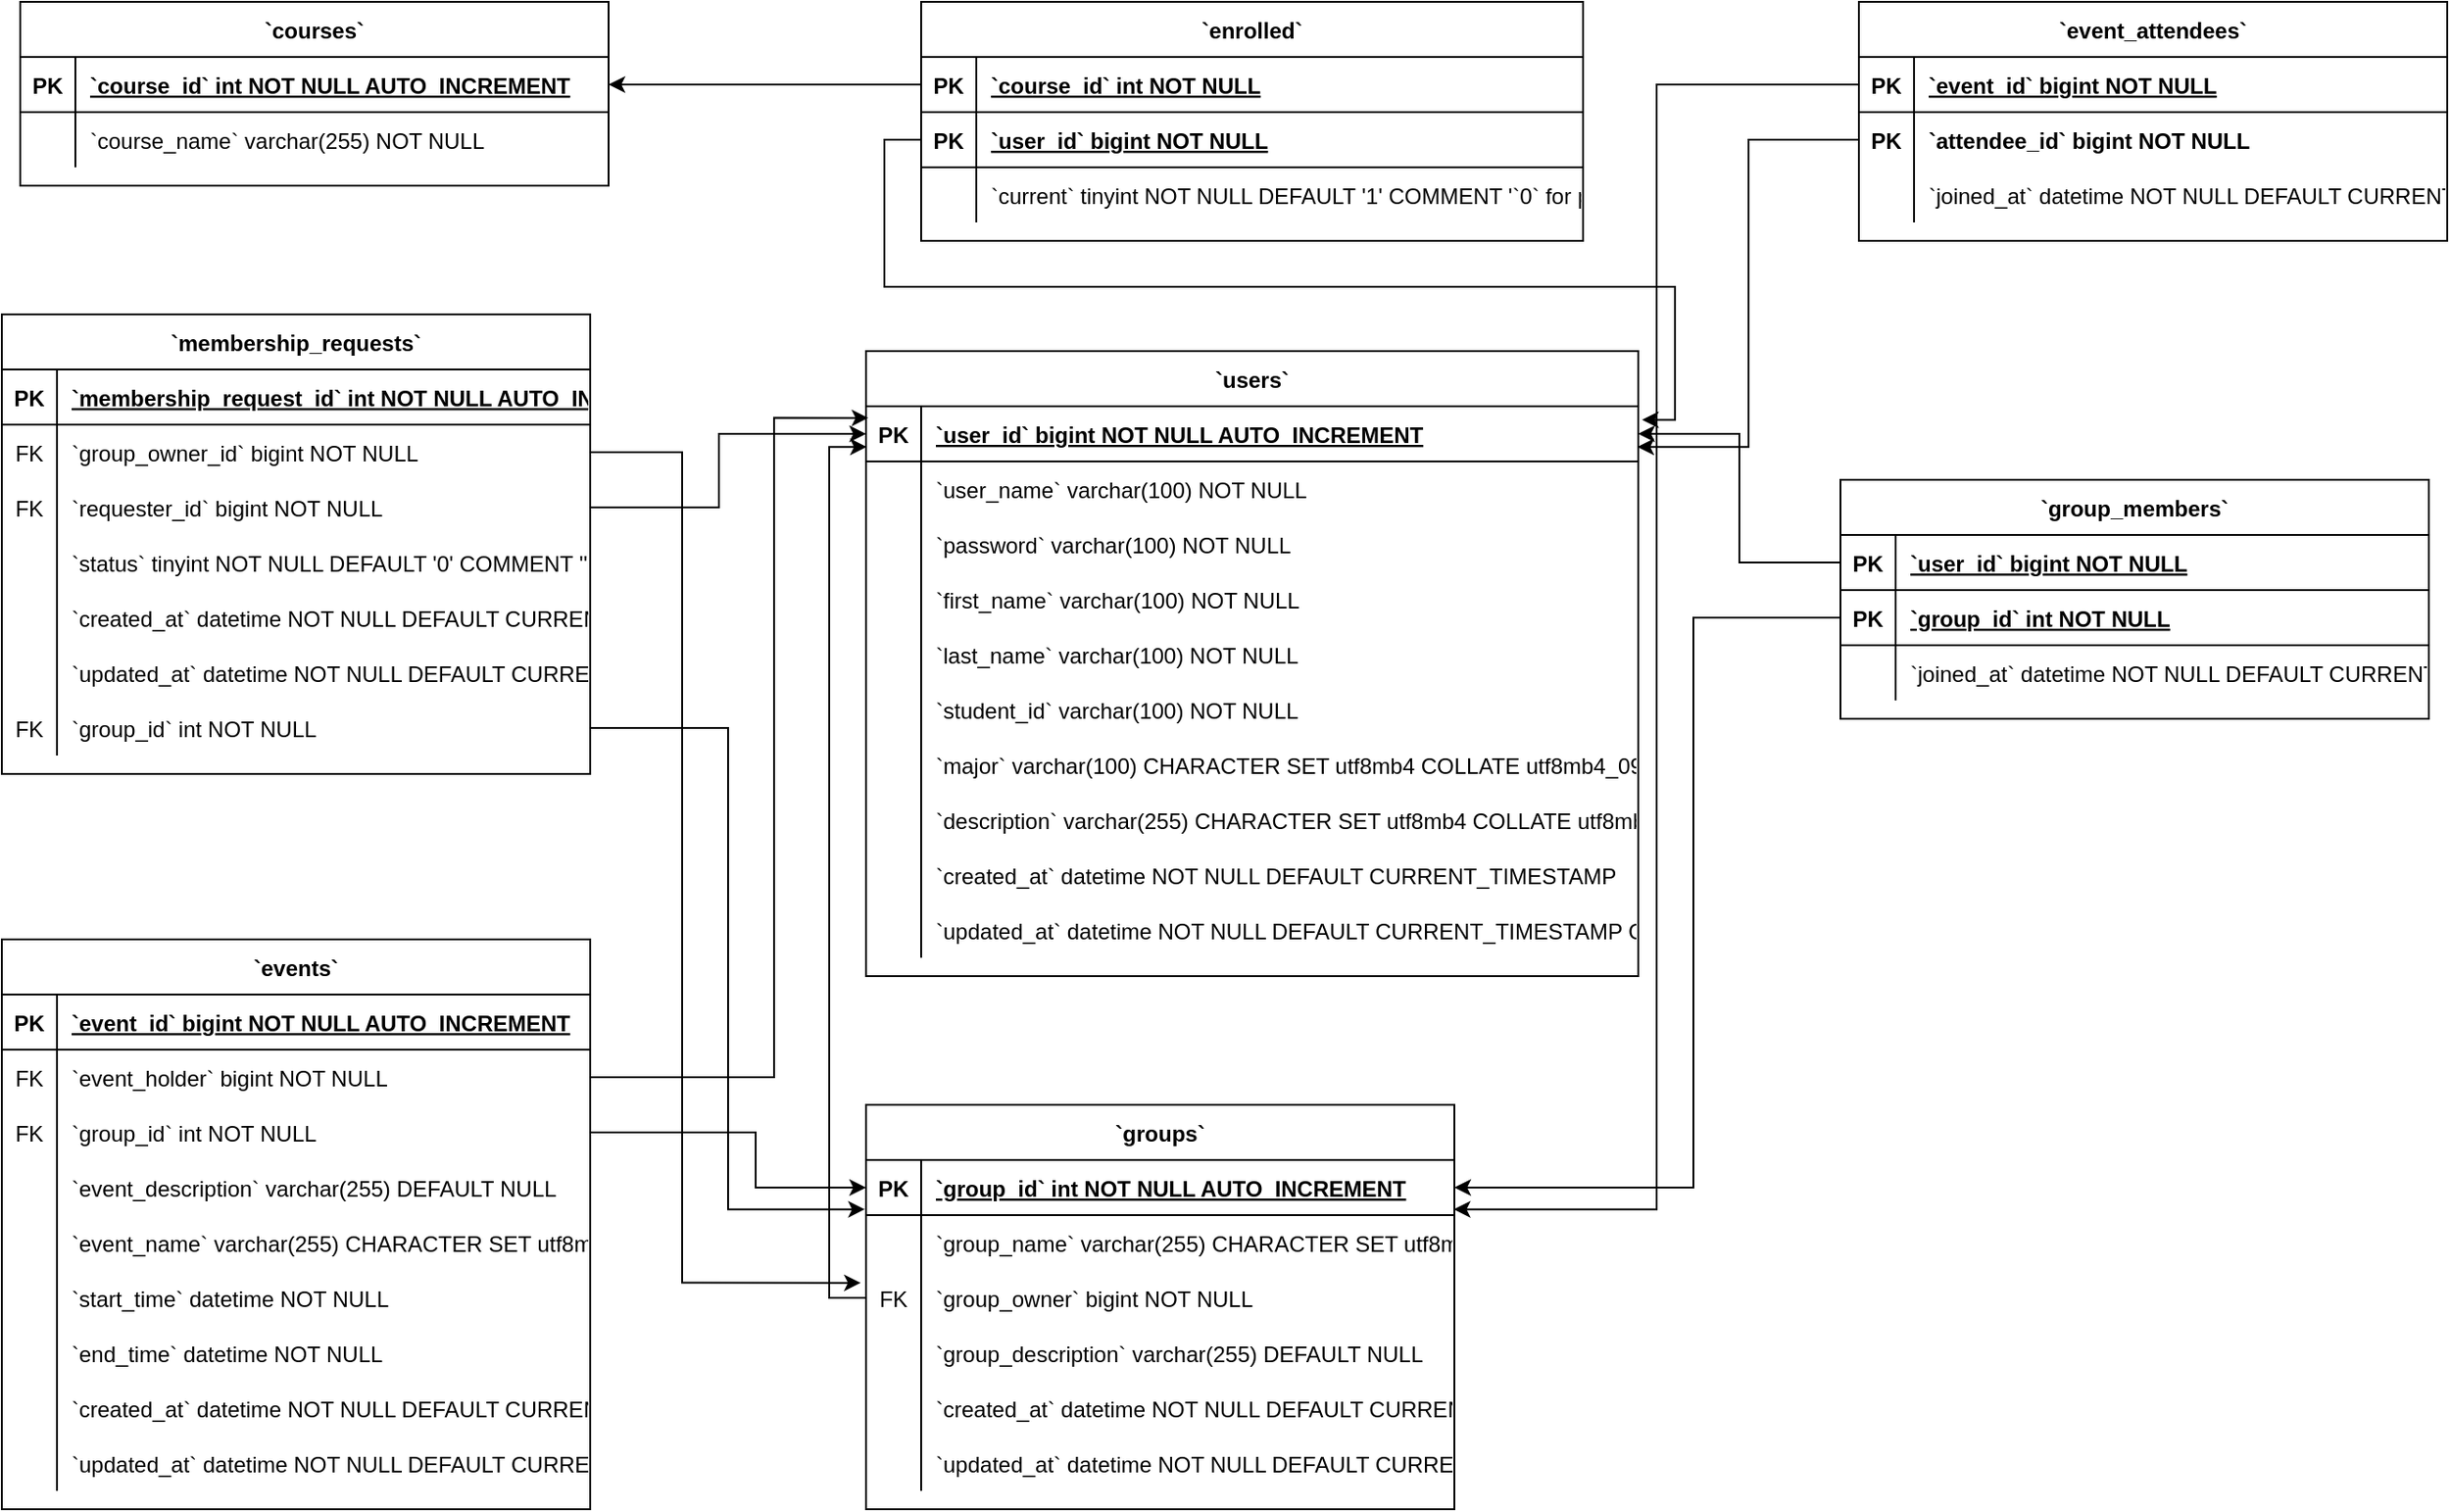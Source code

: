 <mxfile version="20.3.1" type="device"><diagram id="R2lEEEUBdFMjLlhIrx00" name="Page-1"><mxGraphModel dx="4127" dy="1077" grid="1" gridSize="10" guides="1" tooltips="1" connect="1" arrows="1" fold="1" page="1" pageScale="1" pageWidth="850" pageHeight="1100" math="0" shadow="0" extFonts="Permanent Marker^https://fonts.googleapis.com/css?family=Permanent+Marker"><root><mxCell id="0"/><mxCell id="1" parent="0"/><mxCell id="HQc5hD79X0hrAkEItM9I-172" value="`courses`" style="shape=table;startSize=30;container=1;collapsible=1;childLayout=tableLayout;fixedRows=1;rowLines=0;fontStyle=1;align=center;resizeLast=1;" vertex="1" parent="1"><mxGeometry x="-1890" y="20" width="320" height="100" as="geometry"/></mxCell><mxCell id="HQc5hD79X0hrAkEItM9I-173" value="" style="shape=tableRow;horizontal=0;startSize=0;swimlaneHead=0;swimlaneBody=0;fillColor=none;collapsible=0;dropTarget=0;points=[[0,0.5],[1,0.5]];portConstraint=eastwest;top=0;left=0;right=0;bottom=1;" vertex="1" parent="HQc5hD79X0hrAkEItM9I-172"><mxGeometry y="30" width="320" height="30" as="geometry"/></mxCell><mxCell id="HQc5hD79X0hrAkEItM9I-174" value="PK" style="shape=partialRectangle;overflow=hidden;connectable=0;fillColor=none;top=0;left=0;bottom=0;right=0;fontStyle=1;" vertex="1" parent="HQc5hD79X0hrAkEItM9I-173"><mxGeometry width="30" height="30" as="geometry"><mxRectangle width="30" height="30" as="alternateBounds"/></mxGeometry></mxCell><mxCell id="HQc5hD79X0hrAkEItM9I-175" value="`course_id` int NOT NULL AUTO_INCREMENT" style="shape=partialRectangle;overflow=hidden;connectable=0;fillColor=none;align=left;top=0;left=0;bottom=0;right=0;spacingLeft=6;fontStyle=5;" vertex="1" parent="HQc5hD79X0hrAkEItM9I-173"><mxGeometry x="30" width="290" height="30" as="geometry"><mxRectangle width="290" height="30" as="alternateBounds"/></mxGeometry></mxCell><mxCell id="HQc5hD79X0hrAkEItM9I-176" value="" style="shape=tableRow;horizontal=0;startSize=0;swimlaneHead=0;swimlaneBody=0;fillColor=none;collapsible=0;dropTarget=0;points=[[0,0.5],[1,0.5]];portConstraint=eastwest;top=0;left=0;right=0;bottom=0;" vertex="1" parent="HQc5hD79X0hrAkEItM9I-172"><mxGeometry y="60" width="320" height="30" as="geometry"/></mxCell><mxCell id="HQc5hD79X0hrAkEItM9I-177" value="" style="shape=partialRectangle;overflow=hidden;connectable=0;fillColor=none;top=0;left=0;bottom=0;right=0;" vertex="1" parent="HQc5hD79X0hrAkEItM9I-176"><mxGeometry width="30" height="30" as="geometry"><mxRectangle width="30" height="30" as="alternateBounds"/></mxGeometry></mxCell><mxCell id="HQc5hD79X0hrAkEItM9I-178" value="`course_name` varchar(255) NOT NULL" style="shape=partialRectangle;overflow=hidden;connectable=0;fillColor=none;align=left;top=0;left=0;bottom=0;right=0;spacingLeft=6;" vertex="1" parent="HQc5hD79X0hrAkEItM9I-176"><mxGeometry x="30" width="290" height="30" as="geometry"><mxRectangle width="290" height="30" as="alternateBounds"/></mxGeometry></mxCell><mxCell id="HQc5hD79X0hrAkEItM9I-179" value="`enrolled`" style="shape=table;startSize=30;container=1;collapsible=1;childLayout=tableLayout;fixedRows=1;rowLines=0;fontStyle=1;align=center;resizeLast=1;" vertex="1" parent="1"><mxGeometry x="-1400" y="20" width="360.0" height="130" as="geometry"/></mxCell><mxCell id="HQc5hD79X0hrAkEItM9I-180" value="" style="shape=tableRow;horizontal=0;startSize=0;swimlaneHead=0;swimlaneBody=0;fillColor=none;collapsible=0;dropTarget=0;points=[[0,0.5],[1,0.5]];portConstraint=eastwest;top=0;left=0;right=0;bottom=1;" vertex="1" parent="HQc5hD79X0hrAkEItM9I-179"><mxGeometry y="30" width="360.0" height="30" as="geometry"/></mxCell><mxCell id="HQc5hD79X0hrAkEItM9I-181" value="PK" style="shape=partialRectangle;overflow=hidden;connectable=0;fillColor=none;top=0;left=0;bottom=0;right=0;fontStyle=1;" vertex="1" parent="HQc5hD79X0hrAkEItM9I-180"><mxGeometry width="30" height="30" as="geometry"><mxRectangle width="30" height="30" as="alternateBounds"/></mxGeometry></mxCell><mxCell id="HQc5hD79X0hrAkEItM9I-182" value="`course_id` int NOT NULL" style="shape=partialRectangle;overflow=hidden;connectable=0;fillColor=none;align=left;top=0;left=0;bottom=0;right=0;spacingLeft=6;fontStyle=5;" vertex="1" parent="HQc5hD79X0hrAkEItM9I-180"><mxGeometry x="30" width="330.0" height="30" as="geometry"><mxRectangle width="330.0" height="30" as="alternateBounds"/></mxGeometry></mxCell><mxCell id="HQc5hD79X0hrAkEItM9I-183" value="" style="shape=tableRow;horizontal=0;startSize=0;swimlaneHead=0;swimlaneBody=0;fillColor=none;collapsible=0;dropTarget=0;points=[[0,0.5],[1,0.5]];portConstraint=eastwest;top=0;left=0;right=0;bottom=1;" vertex="1" parent="HQc5hD79X0hrAkEItM9I-179"><mxGeometry y="60" width="360.0" height="30" as="geometry"/></mxCell><mxCell id="HQc5hD79X0hrAkEItM9I-184" value="PK" style="shape=partialRectangle;overflow=hidden;connectable=0;fillColor=none;top=0;left=0;bottom=0;right=0;fontStyle=1;" vertex="1" parent="HQc5hD79X0hrAkEItM9I-183"><mxGeometry width="30" height="30" as="geometry"><mxRectangle width="30" height="30" as="alternateBounds"/></mxGeometry></mxCell><mxCell id="HQc5hD79X0hrAkEItM9I-185" value="`user_id` bigint NOT NULL" style="shape=partialRectangle;overflow=hidden;connectable=0;fillColor=none;align=left;top=0;left=0;bottom=0;right=0;spacingLeft=6;fontStyle=5;" vertex="1" parent="HQc5hD79X0hrAkEItM9I-183"><mxGeometry x="30" width="330.0" height="30" as="geometry"><mxRectangle width="330.0" height="30" as="alternateBounds"/></mxGeometry></mxCell><mxCell id="HQc5hD79X0hrAkEItM9I-186" value="" style="shape=tableRow;horizontal=0;startSize=0;swimlaneHead=0;swimlaneBody=0;fillColor=none;collapsible=0;dropTarget=0;points=[[0,0.5],[1,0.5]];portConstraint=eastwest;top=0;left=0;right=0;bottom=0;" vertex="1" parent="HQc5hD79X0hrAkEItM9I-179"><mxGeometry y="90" width="360.0" height="30" as="geometry"/></mxCell><mxCell id="HQc5hD79X0hrAkEItM9I-187" value="" style="shape=partialRectangle;overflow=hidden;connectable=0;fillColor=none;top=0;left=0;bottom=0;right=0;" vertex="1" parent="HQc5hD79X0hrAkEItM9I-186"><mxGeometry width="30" height="30" as="geometry"><mxRectangle width="30" height="30" as="alternateBounds"/></mxGeometry></mxCell><mxCell id="HQc5hD79X0hrAkEItM9I-188" value="`current` tinyint NOT NULL DEFAULT '1' COMMENT '`0` for past. `1` for current.'" style="shape=partialRectangle;overflow=hidden;connectable=0;fillColor=none;align=left;top=0;left=0;bottom=0;right=0;spacingLeft=6;" vertex="1" parent="HQc5hD79X0hrAkEItM9I-186"><mxGeometry x="30" width="330.0" height="30" as="geometry"><mxRectangle width="330.0" height="30" as="alternateBounds"/></mxGeometry></mxCell><mxCell id="HQc5hD79X0hrAkEItM9I-198" value="`event_attendees`" style="shape=table;startSize=30;container=1;collapsible=1;childLayout=tableLayout;fixedRows=1;rowLines=0;fontStyle=1;align=center;resizeLast=1;" vertex="1" parent="1"><mxGeometry x="-890" y="20" width="320" height="130" as="geometry"/></mxCell><mxCell id="HQc5hD79X0hrAkEItM9I-199" value="" style="shape=tableRow;horizontal=0;startSize=0;swimlaneHead=0;swimlaneBody=0;fillColor=none;collapsible=0;dropTarget=0;points=[[0,0.5],[1,0.5]];portConstraint=eastwest;top=0;left=0;right=0;bottom=1;" vertex="1" parent="HQc5hD79X0hrAkEItM9I-198"><mxGeometry y="30" width="320" height="30" as="geometry"/></mxCell><mxCell id="HQc5hD79X0hrAkEItM9I-200" value="PK" style="shape=partialRectangle;overflow=hidden;connectable=0;fillColor=none;top=0;left=0;bottom=0;right=0;fontStyle=1;" vertex="1" parent="HQc5hD79X0hrAkEItM9I-199"><mxGeometry width="30" height="30" as="geometry"><mxRectangle width="30" height="30" as="alternateBounds"/></mxGeometry></mxCell><mxCell id="HQc5hD79X0hrAkEItM9I-201" value="`event_id` bigint NOT NULL" style="shape=partialRectangle;overflow=hidden;connectable=0;fillColor=none;align=left;top=0;left=0;bottom=0;right=0;spacingLeft=6;fontStyle=5;" vertex="1" parent="HQc5hD79X0hrAkEItM9I-199"><mxGeometry x="30" width="290" height="30" as="geometry"><mxRectangle width="290" height="30" as="alternateBounds"/></mxGeometry></mxCell><mxCell id="HQc5hD79X0hrAkEItM9I-202" value="" style="shape=tableRow;horizontal=0;startSize=0;swimlaneHead=0;swimlaneBody=0;fillColor=none;collapsible=0;dropTarget=0;points=[[0,0.5],[1,0.5]];portConstraint=eastwest;top=0;left=0;right=0;bottom=0;" vertex="1" parent="HQc5hD79X0hrAkEItM9I-198"><mxGeometry y="60" width="320" height="30" as="geometry"/></mxCell><mxCell id="HQc5hD79X0hrAkEItM9I-203" value="PK" style="shape=partialRectangle;overflow=hidden;connectable=0;fillColor=none;top=0;left=0;bottom=0;right=0;fontStyle=1" vertex="1" parent="HQc5hD79X0hrAkEItM9I-202"><mxGeometry width="30" height="30" as="geometry"><mxRectangle width="30" height="30" as="alternateBounds"/></mxGeometry></mxCell><mxCell id="HQc5hD79X0hrAkEItM9I-204" value="`attendee_id` bigint NOT NULL" style="shape=partialRectangle;overflow=hidden;connectable=0;fillColor=none;align=left;top=0;left=0;bottom=0;right=0;spacingLeft=6;fontStyle=1" vertex="1" parent="HQc5hD79X0hrAkEItM9I-202"><mxGeometry x="30" width="290" height="30" as="geometry"><mxRectangle width="290" height="30" as="alternateBounds"/></mxGeometry></mxCell><mxCell id="HQc5hD79X0hrAkEItM9I-211" value="" style="shape=tableRow;horizontal=0;startSize=0;swimlaneHead=0;swimlaneBody=0;fillColor=none;collapsible=0;dropTarget=0;points=[[0,0.5],[1,0.5]];portConstraint=eastwest;top=0;left=0;right=0;bottom=0;" vertex="1" parent="HQc5hD79X0hrAkEItM9I-198"><mxGeometry y="90" width="320" height="30" as="geometry"/></mxCell><mxCell id="HQc5hD79X0hrAkEItM9I-212" value="" style="shape=partialRectangle;overflow=hidden;connectable=0;fillColor=none;top=0;left=0;bottom=0;right=0;" vertex="1" parent="HQc5hD79X0hrAkEItM9I-211"><mxGeometry width="30" height="30" as="geometry"><mxRectangle width="30" height="30" as="alternateBounds"/></mxGeometry></mxCell><mxCell id="HQc5hD79X0hrAkEItM9I-213" value="`joined_at` datetime NOT NULL DEFAULT CURRENT_TIMESTAMP" style="shape=partialRectangle;overflow=hidden;connectable=0;fillColor=none;align=left;top=0;left=0;bottom=0;right=0;spacingLeft=6;" vertex="1" parent="HQc5hD79X0hrAkEItM9I-211"><mxGeometry x="30" width="290" height="30" as="geometry"><mxRectangle width="290" height="30" as="alternateBounds"/></mxGeometry></mxCell><mxCell id="HQc5hD79X0hrAkEItM9I-214" value="`events`" style="shape=table;startSize=30;container=1;collapsible=1;childLayout=tableLayout;fixedRows=1;rowLines=0;fontStyle=1;align=center;resizeLast=1;" vertex="1" parent="1"><mxGeometry x="-1900" y="530" width="320" height="310" as="geometry"/></mxCell><mxCell id="HQc5hD79X0hrAkEItM9I-218" value="" style="shape=tableRow;horizontal=0;startSize=0;swimlaneHead=0;swimlaneBody=0;fillColor=none;collapsible=0;dropTarget=0;points=[[0,0.5],[1,0.5]];portConstraint=eastwest;top=0;left=0;right=0;bottom=1;" vertex="1" parent="HQc5hD79X0hrAkEItM9I-214"><mxGeometry y="30" width="320" height="30" as="geometry"/></mxCell><mxCell id="HQc5hD79X0hrAkEItM9I-219" value="PK" style="shape=partialRectangle;overflow=hidden;connectable=0;fillColor=none;top=0;left=0;bottom=0;right=0;fontStyle=1;" vertex="1" parent="HQc5hD79X0hrAkEItM9I-218"><mxGeometry width="30.0" height="30" as="geometry"><mxRectangle width="30.0" height="30" as="alternateBounds"/></mxGeometry></mxCell><mxCell id="HQc5hD79X0hrAkEItM9I-220" value="`event_id` bigint NOT NULL AUTO_INCREMENT" style="shape=partialRectangle;overflow=hidden;connectable=0;fillColor=none;align=left;top=0;left=0;bottom=0;right=0;spacingLeft=6;fontStyle=5;" vertex="1" parent="HQc5hD79X0hrAkEItM9I-218"><mxGeometry x="30.0" width="290.0" height="30" as="geometry"><mxRectangle width="290.0" height="30" as="alternateBounds"/></mxGeometry></mxCell><mxCell id="HQc5hD79X0hrAkEItM9I-221" value="" style="shape=tableRow;horizontal=0;startSize=0;swimlaneHead=0;swimlaneBody=0;fillColor=none;collapsible=0;dropTarget=0;points=[[0,0.5],[1,0.5]];portConstraint=eastwest;top=0;left=0;right=0;bottom=0;" vertex="1" parent="HQc5hD79X0hrAkEItM9I-214"><mxGeometry y="60" width="320" height="30" as="geometry"/></mxCell><mxCell id="HQc5hD79X0hrAkEItM9I-222" value="FK" style="shape=partialRectangle;overflow=hidden;connectable=0;fillColor=none;top=0;left=0;bottom=0;right=0;" vertex="1" parent="HQc5hD79X0hrAkEItM9I-221"><mxGeometry width="30.0" height="30" as="geometry"><mxRectangle width="30.0" height="30" as="alternateBounds"/></mxGeometry></mxCell><mxCell id="HQc5hD79X0hrAkEItM9I-223" value="`event_holder` bigint NOT NULL" style="shape=partialRectangle;overflow=hidden;connectable=0;fillColor=none;align=left;top=0;left=0;bottom=0;right=0;spacingLeft=6;" vertex="1" parent="HQc5hD79X0hrAkEItM9I-221"><mxGeometry x="30.0" width="290.0" height="30" as="geometry"><mxRectangle width="290.0" height="30" as="alternateBounds"/></mxGeometry></mxCell><mxCell id="HQc5hD79X0hrAkEItM9I-224" value="" style="shape=tableRow;horizontal=0;startSize=0;swimlaneHead=0;swimlaneBody=0;fillColor=none;collapsible=0;dropTarget=0;points=[[0,0.5],[1,0.5]];portConstraint=eastwest;top=0;left=0;right=0;bottom=0;" vertex="1" parent="HQc5hD79X0hrAkEItM9I-214"><mxGeometry y="90" width="320" height="30" as="geometry"/></mxCell><mxCell id="HQc5hD79X0hrAkEItM9I-225" value="FK" style="shape=partialRectangle;overflow=hidden;connectable=0;fillColor=none;top=0;left=0;bottom=0;right=0;" vertex="1" parent="HQc5hD79X0hrAkEItM9I-224"><mxGeometry width="30.0" height="30" as="geometry"><mxRectangle width="30.0" height="30" as="alternateBounds"/></mxGeometry></mxCell><mxCell id="HQc5hD79X0hrAkEItM9I-226" value="`group_id` int NOT NULL" style="shape=partialRectangle;overflow=hidden;connectable=0;fillColor=none;align=left;top=0;left=0;bottom=0;right=0;spacingLeft=6;" vertex="1" parent="HQc5hD79X0hrAkEItM9I-224"><mxGeometry x="30.0" width="290.0" height="30" as="geometry"><mxRectangle width="290.0" height="30" as="alternateBounds"/></mxGeometry></mxCell><mxCell id="HQc5hD79X0hrAkEItM9I-227" value="" style="shape=tableRow;horizontal=0;startSize=0;swimlaneHead=0;swimlaneBody=0;fillColor=none;collapsible=0;dropTarget=0;points=[[0,0.5],[1,0.5]];portConstraint=eastwest;top=0;left=0;right=0;bottom=0;" vertex="1" parent="HQc5hD79X0hrAkEItM9I-214"><mxGeometry y="120" width="320" height="30" as="geometry"/></mxCell><mxCell id="HQc5hD79X0hrAkEItM9I-228" value="" style="shape=partialRectangle;overflow=hidden;connectable=0;fillColor=none;top=0;left=0;bottom=0;right=0;" vertex="1" parent="HQc5hD79X0hrAkEItM9I-227"><mxGeometry width="30.0" height="30" as="geometry"><mxRectangle width="30.0" height="30" as="alternateBounds"/></mxGeometry></mxCell><mxCell id="HQc5hD79X0hrAkEItM9I-229" value="`event_description` varchar(255) DEFAULT NULL" style="shape=partialRectangle;overflow=hidden;connectable=0;fillColor=none;align=left;top=0;left=0;bottom=0;right=0;spacingLeft=6;" vertex="1" parent="HQc5hD79X0hrAkEItM9I-227"><mxGeometry x="30.0" width="290.0" height="30" as="geometry"><mxRectangle width="290.0" height="30" as="alternateBounds"/></mxGeometry></mxCell><mxCell id="HQc5hD79X0hrAkEItM9I-230" value="" style="shape=tableRow;horizontal=0;startSize=0;swimlaneHead=0;swimlaneBody=0;fillColor=none;collapsible=0;dropTarget=0;points=[[0,0.5],[1,0.5]];portConstraint=eastwest;top=0;left=0;right=0;bottom=0;" vertex="1" parent="HQc5hD79X0hrAkEItM9I-214"><mxGeometry y="150" width="320" height="30" as="geometry"/></mxCell><mxCell id="HQc5hD79X0hrAkEItM9I-231" value="" style="shape=partialRectangle;overflow=hidden;connectable=0;fillColor=none;top=0;left=0;bottom=0;right=0;" vertex="1" parent="HQc5hD79X0hrAkEItM9I-230"><mxGeometry width="30.0" height="30" as="geometry"><mxRectangle width="30.0" height="30" as="alternateBounds"/></mxGeometry></mxCell><mxCell id="HQc5hD79X0hrAkEItM9I-232" value="`event_name` varchar(255) CHARACTER SET utf8mb4 COLLATE utf8mb4_0900_ai_ci NOT NULL DEFAULT ''" style="shape=partialRectangle;overflow=hidden;connectable=0;fillColor=none;align=left;top=0;left=0;bottom=0;right=0;spacingLeft=6;fontStyle=0" vertex="1" parent="HQc5hD79X0hrAkEItM9I-230"><mxGeometry x="30.0" width="290.0" height="30" as="geometry"><mxRectangle width="290.0" height="30" as="alternateBounds"/></mxGeometry></mxCell><mxCell id="HQc5hD79X0hrAkEItM9I-233" value="" style="shape=tableRow;horizontal=0;startSize=0;swimlaneHead=0;swimlaneBody=0;fillColor=none;collapsible=0;dropTarget=0;points=[[0,0.5],[1,0.5]];portConstraint=eastwest;top=0;left=0;right=0;bottom=0;" vertex="1" parent="HQc5hD79X0hrAkEItM9I-214"><mxGeometry y="180" width="320" height="30" as="geometry"/></mxCell><mxCell id="HQc5hD79X0hrAkEItM9I-234" value="" style="shape=partialRectangle;overflow=hidden;connectable=0;fillColor=none;top=0;left=0;bottom=0;right=0;" vertex="1" parent="HQc5hD79X0hrAkEItM9I-233"><mxGeometry width="30.0" height="30" as="geometry"><mxRectangle width="30.0" height="30" as="alternateBounds"/></mxGeometry></mxCell><mxCell id="HQc5hD79X0hrAkEItM9I-235" value="`start_time` datetime NOT NULL" style="shape=partialRectangle;overflow=hidden;connectable=0;fillColor=none;align=left;top=0;left=0;bottom=0;right=0;spacingLeft=6;" vertex="1" parent="HQc5hD79X0hrAkEItM9I-233"><mxGeometry x="30.0" width="290.0" height="30" as="geometry"><mxRectangle width="290.0" height="30" as="alternateBounds"/></mxGeometry></mxCell><mxCell id="HQc5hD79X0hrAkEItM9I-236" value="" style="shape=tableRow;horizontal=0;startSize=0;swimlaneHead=0;swimlaneBody=0;fillColor=none;collapsible=0;dropTarget=0;points=[[0,0.5],[1,0.5]];portConstraint=eastwest;top=0;left=0;right=0;bottom=0;" vertex="1" parent="HQc5hD79X0hrAkEItM9I-214"><mxGeometry y="210" width="320" height="30" as="geometry"/></mxCell><mxCell id="HQc5hD79X0hrAkEItM9I-237" value="" style="shape=partialRectangle;overflow=hidden;connectable=0;fillColor=none;top=0;left=0;bottom=0;right=0;" vertex="1" parent="HQc5hD79X0hrAkEItM9I-236"><mxGeometry width="30.0" height="30" as="geometry"><mxRectangle width="30.0" height="30" as="alternateBounds"/></mxGeometry></mxCell><mxCell id="HQc5hD79X0hrAkEItM9I-238" value="`end_time` datetime NOT NULL" style="shape=partialRectangle;overflow=hidden;connectable=0;fillColor=none;align=left;top=0;left=0;bottom=0;right=0;spacingLeft=6;" vertex="1" parent="HQc5hD79X0hrAkEItM9I-236"><mxGeometry x="30.0" width="290.0" height="30" as="geometry"><mxRectangle width="290.0" height="30" as="alternateBounds"/></mxGeometry></mxCell><mxCell id="HQc5hD79X0hrAkEItM9I-239" value="" style="shape=tableRow;horizontal=0;startSize=0;swimlaneHead=0;swimlaneBody=0;fillColor=none;collapsible=0;dropTarget=0;points=[[0,0.5],[1,0.5]];portConstraint=eastwest;top=0;left=0;right=0;bottom=0;" vertex="1" parent="HQc5hD79X0hrAkEItM9I-214"><mxGeometry y="240" width="320" height="30" as="geometry"/></mxCell><mxCell id="HQc5hD79X0hrAkEItM9I-240" value="" style="shape=partialRectangle;overflow=hidden;connectable=0;fillColor=none;top=0;left=0;bottom=0;right=0;" vertex="1" parent="HQc5hD79X0hrAkEItM9I-239"><mxGeometry width="30.0" height="30" as="geometry"><mxRectangle width="30.0" height="30" as="alternateBounds"/></mxGeometry></mxCell><mxCell id="HQc5hD79X0hrAkEItM9I-241" value="`created_at` datetime NOT NULL DEFAULT CURRENT_TIMESTAMP" style="shape=partialRectangle;overflow=hidden;connectable=0;fillColor=none;align=left;top=0;left=0;bottom=0;right=0;spacingLeft=6;" vertex="1" parent="HQc5hD79X0hrAkEItM9I-239"><mxGeometry x="30.0" width="290.0" height="30" as="geometry"><mxRectangle width="290.0" height="30" as="alternateBounds"/></mxGeometry></mxCell><mxCell id="HQc5hD79X0hrAkEItM9I-242" value="" style="shape=tableRow;horizontal=0;startSize=0;swimlaneHead=0;swimlaneBody=0;fillColor=none;collapsible=0;dropTarget=0;points=[[0,0.5],[1,0.5]];portConstraint=eastwest;top=0;left=0;right=0;bottom=0;" vertex="1" parent="HQc5hD79X0hrAkEItM9I-214"><mxGeometry y="270" width="320" height="30" as="geometry"/></mxCell><mxCell id="HQc5hD79X0hrAkEItM9I-243" value="" style="shape=partialRectangle;overflow=hidden;connectable=0;fillColor=none;top=0;left=0;bottom=0;right=0;" vertex="1" parent="HQc5hD79X0hrAkEItM9I-242"><mxGeometry width="30.0" height="30" as="geometry"><mxRectangle width="30.0" height="30" as="alternateBounds"/></mxGeometry></mxCell><mxCell id="HQc5hD79X0hrAkEItM9I-244" value="`updated_at` datetime NOT NULL DEFAULT CURRENT_TIMESTAMP ON UPDATE CURRENT_TIMESTAMP" style="shape=partialRectangle;overflow=hidden;connectable=0;fillColor=none;align=left;top=0;left=0;bottom=0;right=0;spacingLeft=6;" vertex="1" parent="HQc5hD79X0hrAkEItM9I-242"><mxGeometry x="30.0" width="290.0" height="30" as="geometry"><mxRectangle width="290.0" height="30" as="alternateBounds"/></mxGeometry></mxCell><mxCell id="HQc5hD79X0hrAkEItM9I-254" value="`group_members`" style="shape=table;startSize=30;container=1;collapsible=1;childLayout=tableLayout;fixedRows=1;rowLines=0;fontStyle=1;align=center;resizeLast=1;" vertex="1" parent="1"><mxGeometry x="-900" y="280" width="320" height="130" as="geometry"/></mxCell><mxCell id="HQc5hD79X0hrAkEItM9I-255" value="" style="shape=tableRow;horizontal=0;startSize=0;swimlaneHead=0;swimlaneBody=0;fillColor=none;collapsible=0;dropTarget=0;points=[[0,0.5],[1,0.5]];portConstraint=eastwest;top=0;left=0;right=0;bottom=1;" vertex="1" parent="HQc5hD79X0hrAkEItM9I-254"><mxGeometry y="30" width="320" height="30" as="geometry"/></mxCell><mxCell id="HQc5hD79X0hrAkEItM9I-256" value="PK" style="shape=partialRectangle;overflow=hidden;connectable=0;fillColor=none;top=0;left=0;bottom=0;right=0;fontStyle=1;" vertex="1" parent="HQc5hD79X0hrAkEItM9I-255"><mxGeometry width="30" height="30" as="geometry"><mxRectangle width="30" height="30" as="alternateBounds"/></mxGeometry></mxCell><mxCell id="HQc5hD79X0hrAkEItM9I-257" value="`user_id` bigint NOT NULL" style="shape=partialRectangle;overflow=hidden;connectable=0;fillColor=none;align=left;top=0;left=0;bottom=0;right=0;spacingLeft=6;fontStyle=5;" vertex="1" parent="HQc5hD79X0hrAkEItM9I-255"><mxGeometry x="30" width="290" height="30" as="geometry"><mxRectangle width="290" height="30" as="alternateBounds"/></mxGeometry></mxCell><mxCell id="HQc5hD79X0hrAkEItM9I-258" value="" style="shape=tableRow;horizontal=0;startSize=0;swimlaneHead=0;swimlaneBody=0;fillColor=none;collapsible=0;dropTarget=0;points=[[0,0.5],[1,0.5]];portConstraint=eastwest;top=0;left=0;right=0;bottom=1;" vertex="1" parent="HQc5hD79X0hrAkEItM9I-254"><mxGeometry y="60" width="320" height="30" as="geometry"/></mxCell><mxCell id="HQc5hD79X0hrAkEItM9I-259" value="PK" style="shape=partialRectangle;overflow=hidden;connectable=0;fillColor=none;top=0;left=0;bottom=0;right=0;fontStyle=1;" vertex="1" parent="HQc5hD79X0hrAkEItM9I-258"><mxGeometry width="30" height="30" as="geometry"><mxRectangle width="30" height="30" as="alternateBounds"/></mxGeometry></mxCell><mxCell id="HQc5hD79X0hrAkEItM9I-260" value="`group_id` int NOT NULL" style="shape=partialRectangle;overflow=hidden;connectable=0;fillColor=none;align=left;top=0;left=0;bottom=0;right=0;spacingLeft=6;fontStyle=5;" vertex="1" parent="HQc5hD79X0hrAkEItM9I-258"><mxGeometry x="30" width="290" height="30" as="geometry"><mxRectangle width="290" height="30" as="alternateBounds"/></mxGeometry></mxCell><mxCell id="HQc5hD79X0hrAkEItM9I-261" value="" style="shape=tableRow;horizontal=0;startSize=0;swimlaneHead=0;swimlaneBody=0;fillColor=none;collapsible=0;dropTarget=0;points=[[0,0.5],[1,0.5]];portConstraint=eastwest;top=0;left=0;right=0;bottom=0;" vertex="1" parent="HQc5hD79X0hrAkEItM9I-254"><mxGeometry y="90" width="320" height="30" as="geometry"/></mxCell><mxCell id="HQc5hD79X0hrAkEItM9I-262" value="" style="shape=partialRectangle;overflow=hidden;connectable=0;fillColor=none;top=0;left=0;bottom=0;right=0;" vertex="1" parent="HQc5hD79X0hrAkEItM9I-261"><mxGeometry width="30" height="30" as="geometry"><mxRectangle width="30" height="30" as="alternateBounds"/></mxGeometry></mxCell><mxCell id="HQc5hD79X0hrAkEItM9I-263" value="`joined_at` datetime NOT NULL DEFAULT CURRENT_TIMESTAMP" style="shape=partialRectangle;overflow=hidden;connectable=0;fillColor=none;align=left;top=0;left=0;bottom=0;right=0;spacingLeft=6;" vertex="1" parent="HQc5hD79X0hrAkEItM9I-261"><mxGeometry x="30" width="290" height="30" as="geometry"><mxRectangle width="290" height="30" as="alternateBounds"/></mxGeometry></mxCell><mxCell id="HQc5hD79X0hrAkEItM9I-276" value="`groups`" style="shape=table;startSize=30;container=1;collapsible=1;childLayout=tableLayout;fixedRows=1;rowLines=0;fontStyle=1;align=center;resizeLast=1;" vertex="1" parent="1"><mxGeometry x="-1430" y="620" width="320" height="220" as="geometry"/></mxCell><mxCell id="HQc5hD79X0hrAkEItM9I-277" value="" style="shape=tableRow;horizontal=0;startSize=0;swimlaneHead=0;swimlaneBody=0;fillColor=none;collapsible=0;dropTarget=0;points=[[0,0.5],[1,0.5]];portConstraint=eastwest;top=0;left=0;right=0;bottom=1;" vertex="1" parent="HQc5hD79X0hrAkEItM9I-276"><mxGeometry y="30" width="320" height="30" as="geometry"/></mxCell><mxCell id="HQc5hD79X0hrAkEItM9I-278" value="PK" style="shape=partialRectangle;overflow=hidden;connectable=0;fillColor=none;top=0;left=0;bottom=0;right=0;fontStyle=1;" vertex="1" parent="HQc5hD79X0hrAkEItM9I-277"><mxGeometry width="30" height="30" as="geometry"><mxRectangle width="30" height="30" as="alternateBounds"/></mxGeometry></mxCell><mxCell id="HQc5hD79X0hrAkEItM9I-279" value="`group_id` int NOT NULL AUTO_INCREMENT" style="shape=partialRectangle;overflow=hidden;connectable=0;fillColor=none;align=left;top=0;left=0;bottom=0;right=0;spacingLeft=6;fontStyle=5;" vertex="1" parent="HQc5hD79X0hrAkEItM9I-277"><mxGeometry x="30" width="290" height="30" as="geometry"><mxRectangle width="290" height="30" as="alternateBounds"/></mxGeometry></mxCell><mxCell id="HQc5hD79X0hrAkEItM9I-280" value="" style="shape=tableRow;horizontal=0;startSize=0;swimlaneHead=0;swimlaneBody=0;fillColor=none;collapsible=0;dropTarget=0;points=[[0,0.5],[1,0.5]];portConstraint=eastwest;top=0;left=0;right=0;bottom=0;" vertex="1" parent="HQc5hD79X0hrAkEItM9I-276"><mxGeometry y="60" width="320" height="30" as="geometry"/></mxCell><mxCell id="HQc5hD79X0hrAkEItM9I-281" value="" style="shape=partialRectangle;overflow=hidden;connectable=0;fillColor=none;top=0;left=0;bottom=0;right=0;" vertex="1" parent="HQc5hD79X0hrAkEItM9I-280"><mxGeometry width="30" height="30" as="geometry"><mxRectangle width="30" height="30" as="alternateBounds"/></mxGeometry></mxCell><mxCell id="HQc5hD79X0hrAkEItM9I-282" value="`group_name` varchar(255) CHARACTER SET utf8mb4 COLLATE utf8mb4_0900_ai_ci NOT NULL" style="shape=partialRectangle;overflow=hidden;connectable=0;fillColor=none;align=left;top=0;left=0;bottom=0;right=0;spacingLeft=6;" vertex="1" parent="HQc5hD79X0hrAkEItM9I-280"><mxGeometry x="30" width="290" height="30" as="geometry"><mxRectangle width="290" height="30" as="alternateBounds"/></mxGeometry></mxCell><mxCell id="HQc5hD79X0hrAkEItM9I-283" value="" style="shape=tableRow;horizontal=0;startSize=0;swimlaneHead=0;swimlaneBody=0;fillColor=none;collapsible=0;dropTarget=0;points=[[0,0.5],[1,0.5]];portConstraint=eastwest;top=0;left=0;right=0;bottom=0;" vertex="1" parent="HQc5hD79X0hrAkEItM9I-276"><mxGeometry y="90" width="320" height="30" as="geometry"/></mxCell><mxCell id="HQc5hD79X0hrAkEItM9I-284" value="FK" style="shape=partialRectangle;overflow=hidden;connectable=0;fillColor=none;top=0;left=0;bottom=0;right=0;" vertex="1" parent="HQc5hD79X0hrAkEItM9I-283"><mxGeometry width="30" height="30" as="geometry"><mxRectangle width="30" height="30" as="alternateBounds"/></mxGeometry></mxCell><mxCell id="HQc5hD79X0hrAkEItM9I-285" value="`group_owner` bigint NOT NULL" style="shape=partialRectangle;overflow=hidden;connectable=0;fillColor=none;align=left;top=0;left=0;bottom=0;right=0;spacingLeft=6;" vertex="1" parent="HQc5hD79X0hrAkEItM9I-283"><mxGeometry x="30" width="290" height="30" as="geometry"><mxRectangle width="290" height="30" as="alternateBounds"/></mxGeometry></mxCell><mxCell id="HQc5hD79X0hrAkEItM9I-286" value="" style="shape=tableRow;horizontal=0;startSize=0;swimlaneHead=0;swimlaneBody=0;fillColor=none;collapsible=0;dropTarget=0;points=[[0,0.5],[1,0.5]];portConstraint=eastwest;top=0;left=0;right=0;bottom=0;" vertex="1" parent="HQc5hD79X0hrAkEItM9I-276"><mxGeometry y="120" width="320" height="30" as="geometry"/></mxCell><mxCell id="HQc5hD79X0hrAkEItM9I-287" value="" style="shape=partialRectangle;overflow=hidden;connectable=0;fillColor=none;top=0;left=0;bottom=0;right=0;" vertex="1" parent="HQc5hD79X0hrAkEItM9I-286"><mxGeometry width="30" height="30" as="geometry"><mxRectangle width="30" height="30" as="alternateBounds"/></mxGeometry></mxCell><mxCell id="HQc5hD79X0hrAkEItM9I-288" value="`group_description` varchar(255) DEFAULT NULL" style="shape=partialRectangle;overflow=hidden;connectable=0;fillColor=none;align=left;top=0;left=0;bottom=0;right=0;spacingLeft=6;" vertex="1" parent="HQc5hD79X0hrAkEItM9I-286"><mxGeometry x="30" width="290" height="30" as="geometry"><mxRectangle width="290" height="30" as="alternateBounds"/></mxGeometry></mxCell><mxCell id="HQc5hD79X0hrAkEItM9I-289" value="" style="shape=tableRow;horizontal=0;startSize=0;swimlaneHead=0;swimlaneBody=0;fillColor=none;collapsible=0;dropTarget=0;points=[[0,0.5],[1,0.5]];portConstraint=eastwest;top=0;left=0;right=0;bottom=0;" vertex="1" parent="HQc5hD79X0hrAkEItM9I-276"><mxGeometry y="150" width="320" height="30" as="geometry"/></mxCell><mxCell id="HQc5hD79X0hrAkEItM9I-290" value="" style="shape=partialRectangle;overflow=hidden;connectable=0;fillColor=none;top=0;left=0;bottom=0;right=0;" vertex="1" parent="HQc5hD79X0hrAkEItM9I-289"><mxGeometry width="30" height="30" as="geometry"><mxRectangle width="30" height="30" as="alternateBounds"/></mxGeometry></mxCell><mxCell id="HQc5hD79X0hrAkEItM9I-291" value="`created_at` datetime NOT NULL DEFAULT CURRENT_TIMESTAMP" style="shape=partialRectangle;overflow=hidden;connectable=0;fillColor=none;align=left;top=0;left=0;bottom=0;right=0;spacingLeft=6;" vertex="1" parent="HQc5hD79X0hrAkEItM9I-289"><mxGeometry x="30" width="290" height="30" as="geometry"><mxRectangle width="290" height="30" as="alternateBounds"/></mxGeometry></mxCell><mxCell id="HQc5hD79X0hrAkEItM9I-292" value="" style="shape=tableRow;horizontal=0;startSize=0;swimlaneHead=0;swimlaneBody=0;fillColor=none;collapsible=0;dropTarget=0;points=[[0,0.5],[1,0.5]];portConstraint=eastwest;top=0;left=0;right=0;bottom=0;" vertex="1" parent="HQc5hD79X0hrAkEItM9I-276"><mxGeometry y="180" width="320" height="30" as="geometry"/></mxCell><mxCell id="HQc5hD79X0hrAkEItM9I-293" value="" style="shape=partialRectangle;overflow=hidden;connectable=0;fillColor=none;top=0;left=0;bottom=0;right=0;" vertex="1" parent="HQc5hD79X0hrAkEItM9I-292"><mxGeometry width="30" height="30" as="geometry"><mxRectangle width="30" height="30" as="alternateBounds"/></mxGeometry></mxCell><mxCell id="HQc5hD79X0hrAkEItM9I-294" value="`updated_at` datetime NOT NULL DEFAULT CURRENT_TIMESTAMP ON UPDATE CURRENT_TIMESTAMP" style="shape=partialRectangle;overflow=hidden;connectable=0;fillColor=none;align=left;top=0;left=0;bottom=0;right=0;spacingLeft=6;" vertex="1" parent="HQc5hD79X0hrAkEItM9I-292"><mxGeometry x="30" width="290" height="30" as="geometry"><mxRectangle width="290" height="30" as="alternateBounds"/></mxGeometry></mxCell><mxCell id="HQc5hD79X0hrAkEItM9I-307" value="`membership_requests`" style="shape=table;startSize=30;container=1;collapsible=1;childLayout=tableLayout;fixedRows=1;rowLines=0;fontStyle=1;align=center;resizeLast=1;" vertex="1" parent="1"><mxGeometry x="-1900" y="190" width="320" height="250" as="geometry"/></mxCell><mxCell id="HQc5hD79X0hrAkEItM9I-311" value="" style="shape=tableRow;horizontal=0;startSize=0;swimlaneHead=0;swimlaneBody=0;fillColor=none;collapsible=0;dropTarget=0;points=[[0,0.5],[1,0.5]];portConstraint=eastwest;top=0;left=0;right=0;bottom=1;" vertex="1" parent="HQc5hD79X0hrAkEItM9I-307"><mxGeometry y="30" width="320" height="30" as="geometry"/></mxCell><mxCell id="HQc5hD79X0hrAkEItM9I-312" value="PK" style="shape=partialRectangle;overflow=hidden;connectable=0;fillColor=none;top=0;left=0;bottom=0;right=0;fontStyle=1;" vertex="1" parent="HQc5hD79X0hrAkEItM9I-311"><mxGeometry width="30.0" height="30" as="geometry"><mxRectangle width="30.0" height="30" as="alternateBounds"/></mxGeometry></mxCell><mxCell id="HQc5hD79X0hrAkEItM9I-313" value="`membership_request_id` int NOT NULL AUTO_INCREMENT" style="shape=partialRectangle;overflow=hidden;connectable=0;fillColor=none;align=left;top=0;left=0;bottom=0;right=0;spacingLeft=6;fontStyle=5;" vertex="1" parent="HQc5hD79X0hrAkEItM9I-311"><mxGeometry x="30.0" width="290.0" height="30" as="geometry"><mxRectangle width="290.0" height="30" as="alternateBounds"/></mxGeometry></mxCell><mxCell id="HQc5hD79X0hrAkEItM9I-314" value="" style="shape=tableRow;horizontal=0;startSize=0;swimlaneHead=0;swimlaneBody=0;fillColor=none;collapsible=0;dropTarget=0;points=[[0,0.5],[1,0.5]];portConstraint=eastwest;top=0;left=0;right=0;bottom=0;" vertex="1" parent="HQc5hD79X0hrAkEItM9I-307"><mxGeometry y="60" width="320" height="30" as="geometry"/></mxCell><mxCell id="HQc5hD79X0hrAkEItM9I-315" value="FK" style="shape=partialRectangle;overflow=hidden;connectable=0;fillColor=none;top=0;left=0;bottom=0;right=0;" vertex="1" parent="HQc5hD79X0hrAkEItM9I-314"><mxGeometry width="30.0" height="30" as="geometry"><mxRectangle width="30.0" height="30" as="alternateBounds"/></mxGeometry></mxCell><mxCell id="HQc5hD79X0hrAkEItM9I-316" value="`group_owner_id` bigint NOT NULL" style="shape=partialRectangle;overflow=hidden;connectable=0;fillColor=none;align=left;top=0;left=0;bottom=0;right=0;spacingLeft=6;" vertex="1" parent="HQc5hD79X0hrAkEItM9I-314"><mxGeometry x="30.0" width="290.0" height="30" as="geometry"><mxRectangle width="290.0" height="30" as="alternateBounds"/></mxGeometry></mxCell><mxCell id="HQc5hD79X0hrAkEItM9I-317" value="" style="shape=tableRow;horizontal=0;startSize=0;swimlaneHead=0;swimlaneBody=0;fillColor=none;collapsible=0;dropTarget=0;points=[[0,0.5],[1,0.5]];portConstraint=eastwest;top=0;left=0;right=0;bottom=0;" vertex="1" parent="HQc5hD79X0hrAkEItM9I-307"><mxGeometry y="90" width="320" height="30" as="geometry"/></mxCell><mxCell id="HQc5hD79X0hrAkEItM9I-318" value="FK" style="shape=partialRectangle;overflow=hidden;connectable=0;fillColor=none;top=0;left=0;bottom=0;right=0;" vertex="1" parent="HQc5hD79X0hrAkEItM9I-317"><mxGeometry width="30.0" height="30" as="geometry"><mxRectangle width="30.0" height="30" as="alternateBounds"/></mxGeometry></mxCell><mxCell id="HQc5hD79X0hrAkEItM9I-319" value="`requester_id` bigint NOT NULL" style="shape=partialRectangle;overflow=hidden;connectable=0;fillColor=none;align=left;top=0;left=0;bottom=0;right=0;spacingLeft=6;" vertex="1" parent="HQc5hD79X0hrAkEItM9I-317"><mxGeometry x="30.0" width="290.0" height="30" as="geometry"><mxRectangle width="290.0" height="30" as="alternateBounds"/></mxGeometry></mxCell><mxCell id="HQc5hD79X0hrAkEItM9I-320" value="" style="shape=tableRow;horizontal=0;startSize=0;swimlaneHead=0;swimlaneBody=0;fillColor=none;collapsible=0;dropTarget=0;points=[[0,0.5],[1,0.5]];portConstraint=eastwest;top=0;left=0;right=0;bottom=0;" vertex="1" parent="HQc5hD79X0hrAkEItM9I-307"><mxGeometry y="120" width="320" height="30" as="geometry"/></mxCell><mxCell id="HQc5hD79X0hrAkEItM9I-321" value="" style="shape=partialRectangle;overflow=hidden;connectable=0;fillColor=none;top=0;left=0;bottom=0;right=0;" vertex="1" parent="HQc5hD79X0hrAkEItM9I-320"><mxGeometry width="30.0" height="30" as="geometry"><mxRectangle width="30.0" height="30" as="alternateBounds"/></mxGeometry></mxCell><mxCell id="HQc5hD79X0hrAkEItM9I-322" value="`status` tinyint NOT NULL DEFAULT '0' COMMENT '''-1'' for declined. `0` for pending. `1` for accepted.'" style="shape=partialRectangle;overflow=hidden;connectable=0;fillColor=none;align=left;top=0;left=0;bottom=0;right=0;spacingLeft=6;" vertex="1" parent="HQc5hD79X0hrAkEItM9I-320"><mxGeometry x="30.0" width="290.0" height="30" as="geometry"><mxRectangle width="290.0" height="30" as="alternateBounds"/></mxGeometry></mxCell><mxCell id="HQc5hD79X0hrAkEItM9I-323" value="" style="shape=tableRow;horizontal=0;startSize=0;swimlaneHead=0;swimlaneBody=0;fillColor=none;collapsible=0;dropTarget=0;points=[[0,0.5],[1,0.5]];portConstraint=eastwest;top=0;left=0;right=0;bottom=0;" vertex="1" parent="HQc5hD79X0hrAkEItM9I-307"><mxGeometry y="150" width="320" height="30" as="geometry"/></mxCell><mxCell id="HQc5hD79X0hrAkEItM9I-324" value="" style="shape=partialRectangle;overflow=hidden;connectable=0;fillColor=none;top=0;left=0;bottom=0;right=0;" vertex="1" parent="HQc5hD79X0hrAkEItM9I-323"><mxGeometry width="30.0" height="30" as="geometry"><mxRectangle width="30.0" height="30" as="alternateBounds"/></mxGeometry></mxCell><mxCell id="HQc5hD79X0hrAkEItM9I-325" value="`created_at` datetime NOT NULL DEFAULT CURRENT_TIMESTAMP" style="shape=partialRectangle;overflow=hidden;connectable=0;fillColor=none;align=left;top=0;left=0;bottom=0;right=0;spacingLeft=6;" vertex="1" parent="HQc5hD79X0hrAkEItM9I-323"><mxGeometry x="30.0" width="290.0" height="30" as="geometry"><mxRectangle width="290.0" height="30" as="alternateBounds"/></mxGeometry></mxCell><mxCell id="HQc5hD79X0hrAkEItM9I-326" value="" style="shape=tableRow;horizontal=0;startSize=0;swimlaneHead=0;swimlaneBody=0;fillColor=none;collapsible=0;dropTarget=0;points=[[0,0.5],[1,0.5]];portConstraint=eastwest;top=0;left=0;right=0;bottom=0;" vertex="1" parent="HQc5hD79X0hrAkEItM9I-307"><mxGeometry y="180" width="320" height="30" as="geometry"/></mxCell><mxCell id="HQc5hD79X0hrAkEItM9I-327" value="" style="shape=partialRectangle;overflow=hidden;connectable=0;fillColor=none;top=0;left=0;bottom=0;right=0;" vertex="1" parent="HQc5hD79X0hrAkEItM9I-326"><mxGeometry width="30.0" height="30" as="geometry"><mxRectangle width="30.0" height="30" as="alternateBounds"/></mxGeometry></mxCell><mxCell id="HQc5hD79X0hrAkEItM9I-328" value="`updated_at` datetime NOT NULL DEFAULT CURRENT_TIMESTAMP ON UPDATE CURRENT_TIMESTAMP" style="shape=partialRectangle;overflow=hidden;connectable=0;fillColor=none;align=left;top=0;left=0;bottom=0;right=0;spacingLeft=6;" vertex="1" parent="HQc5hD79X0hrAkEItM9I-326"><mxGeometry x="30.0" width="290.0" height="30" as="geometry"><mxRectangle width="290.0" height="30" as="alternateBounds"/></mxGeometry></mxCell><mxCell id="HQc5hD79X0hrAkEItM9I-347" value="" style="shape=tableRow;horizontal=0;startSize=0;swimlaneHead=0;swimlaneBody=0;fillColor=none;collapsible=0;dropTarget=0;points=[[0,0.5],[1,0.5]];portConstraint=eastwest;top=0;left=0;right=0;bottom=0;" vertex="1" parent="HQc5hD79X0hrAkEItM9I-307"><mxGeometry y="210" width="320" height="30" as="geometry"/></mxCell><mxCell id="HQc5hD79X0hrAkEItM9I-348" value="FK" style="shape=partialRectangle;overflow=hidden;connectable=0;fillColor=none;top=0;left=0;bottom=0;right=0;" vertex="1" parent="HQc5hD79X0hrAkEItM9I-347"><mxGeometry width="30.0" height="30" as="geometry"><mxRectangle width="30.0" height="30" as="alternateBounds"/></mxGeometry></mxCell><mxCell id="HQc5hD79X0hrAkEItM9I-349" value="`group_id` int NOT NULL" style="shape=partialRectangle;overflow=hidden;connectable=0;fillColor=none;align=left;top=0;left=0;bottom=0;right=0;spacingLeft=6;fontStyle=0" vertex="1" parent="HQc5hD79X0hrAkEItM9I-347"><mxGeometry x="30.0" width="290.0" height="30" as="geometry"><mxRectangle width="290.0" height="30" as="alternateBounds"/></mxGeometry></mxCell><mxCell id="HQc5hD79X0hrAkEItM9I-350" value="`users`" style="shape=table;startSize=30;container=1;collapsible=1;childLayout=tableLayout;fixedRows=1;rowLines=0;fontStyle=1;align=center;resizeLast=1;" vertex="1" parent="1"><mxGeometry x="-1430" y="210" width="420" height="340" as="geometry"/></mxCell><mxCell id="HQc5hD79X0hrAkEItM9I-351" value="" style="shape=tableRow;horizontal=0;startSize=0;swimlaneHead=0;swimlaneBody=0;fillColor=none;collapsible=0;dropTarget=0;points=[[0,0.5],[1,0.5]];portConstraint=eastwest;top=0;left=0;right=0;bottom=1;" vertex="1" parent="HQc5hD79X0hrAkEItM9I-350"><mxGeometry y="30" width="420" height="30" as="geometry"/></mxCell><mxCell id="HQc5hD79X0hrAkEItM9I-352" value="PK" style="shape=partialRectangle;overflow=hidden;connectable=0;fillColor=none;top=0;left=0;bottom=0;right=0;fontStyle=1;" vertex="1" parent="HQc5hD79X0hrAkEItM9I-351"><mxGeometry width="30" height="30" as="geometry"><mxRectangle width="30" height="30" as="alternateBounds"/></mxGeometry></mxCell><mxCell id="HQc5hD79X0hrAkEItM9I-353" value="`user_id` bigint NOT NULL AUTO_INCREMENT" style="shape=partialRectangle;overflow=hidden;connectable=0;fillColor=none;align=left;top=0;left=0;bottom=0;right=0;spacingLeft=6;fontStyle=5;" vertex="1" parent="HQc5hD79X0hrAkEItM9I-351"><mxGeometry x="30" width="390" height="30" as="geometry"><mxRectangle width="390" height="30" as="alternateBounds"/></mxGeometry></mxCell><mxCell id="HQc5hD79X0hrAkEItM9I-354" value="" style="shape=tableRow;horizontal=0;startSize=0;swimlaneHead=0;swimlaneBody=0;fillColor=none;collapsible=0;dropTarget=0;points=[[0,0.5],[1,0.5]];portConstraint=eastwest;top=0;left=0;right=0;bottom=0;" vertex="1" parent="HQc5hD79X0hrAkEItM9I-350"><mxGeometry y="60" width="420" height="30" as="geometry"/></mxCell><mxCell id="HQc5hD79X0hrAkEItM9I-355" value="" style="shape=partialRectangle;overflow=hidden;connectable=0;fillColor=none;top=0;left=0;bottom=0;right=0;" vertex="1" parent="HQc5hD79X0hrAkEItM9I-354"><mxGeometry width="30" height="30" as="geometry"><mxRectangle width="30" height="30" as="alternateBounds"/></mxGeometry></mxCell><mxCell id="HQc5hD79X0hrAkEItM9I-356" value="`user_name` varchar(100) NOT NULL" style="shape=partialRectangle;overflow=hidden;connectable=0;fillColor=none;align=left;top=0;left=0;bottom=0;right=0;spacingLeft=6;" vertex="1" parent="HQc5hD79X0hrAkEItM9I-354"><mxGeometry x="30" width="390" height="30" as="geometry"><mxRectangle width="390" height="30" as="alternateBounds"/></mxGeometry></mxCell><mxCell id="HQc5hD79X0hrAkEItM9I-357" value="" style="shape=tableRow;horizontal=0;startSize=0;swimlaneHead=0;swimlaneBody=0;fillColor=none;collapsible=0;dropTarget=0;points=[[0,0.5],[1,0.5]];portConstraint=eastwest;top=0;left=0;right=0;bottom=0;" vertex="1" parent="HQc5hD79X0hrAkEItM9I-350"><mxGeometry y="90" width="420" height="30" as="geometry"/></mxCell><mxCell id="HQc5hD79X0hrAkEItM9I-358" value="" style="shape=partialRectangle;overflow=hidden;connectable=0;fillColor=none;top=0;left=0;bottom=0;right=0;" vertex="1" parent="HQc5hD79X0hrAkEItM9I-357"><mxGeometry width="30" height="30" as="geometry"><mxRectangle width="30" height="30" as="alternateBounds"/></mxGeometry></mxCell><mxCell id="HQc5hD79X0hrAkEItM9I-359" value="`password` varchar(100) NOT NULL" style="shape=partialRectangle;overflow=hidden;connectable=0;fillColor=none;align=left;top=0;left=0;bottom=0;right=0;spacingLeft=6;" vertex="1" parent="HQc5hD79X0hrAkEItM9I-357"><mxGeometry x="30" width="390" height="30" as="geometry"><mxRectangle width="390" height="30" as="alternateBounds"/></mxGeometry></mxCell><mxCell id="HQc5hD79X0hrAkEItM9I-360" value="" style="shape=tableRow;horizontal=0;startSize=0;swimlaneHead=0;swimlaneBody=0;fillColor=none;collapsible=0;dropTarget=0;points=[[0,0.5],[1,0.5]];portConstraint=eastwest;top=0;left=0;right=0;bottom=0;" vertex="1" parent="HQc5hD79X0hrAkEItM9I-350"><mxGeometry y="120" width="420" height="30" as="geometry"/></mxCell><mxCell id="HQc5hD79X0hrAkEItM9I-361" value="" style="shape=partialRectangle;overflow=hidden;connectable=0;fillColor=none;top=0;left=0;bottom=0;right=0;" vertex="1" parent="HQc5hD79X0hrAkEItM9I-360"><mxGeometry width="30" height="30" as="geometry"><mxRectangle width="30" height="30" as="alternateBounds"/></mxGeometry></mxCell><mxCell id="HQc5hD79X0hrAkEItM9I-362" value="`first_name` varchar(100) NOT NULL" style="shape=partialRectangle;overflow=hidden;connectable=0;fillColor=none;align=left;top=0;left=0;bottom=0;right=0;spacingLeft=6;" vertex="1" parent="HQc5hD79X0hrAkEItM9I-360"><mxGeometry x="30" width="390" height="30" as="geometry"><mxRectangle width="390" height="30" as="alternateBounds"/></mxGeometry></mxCell><mxCell id="HQc5hD79X0hrAkEItM9I-363" value="" style="shape=tableRow;horizontal=0;startSize=0;swimlaneHead=0;swimlaneBody=0;fillColor=none;collapsible=0;dropTarget=0;points=[[0,0.5],[1,0.5]];portConstraint=eastwest;top=0;left=0;right=0;bottom=0;" vertex="1" parent="HQc5hD79X0hrAkEItM9I-350"><mxGeometry y="150" width="420" height="30" as="geometry"/></mxCell><mxCell id="HQc5hD79X0hrAkEItM9I-364" value="" style="shape=partialRectangle;overflow=hidden;connectable=0;fillColor=none;top=0;left=0;bottom=0;right=0;" vertex="1" parent="HQc5hD79X0hrAkEItM9I-363"><mxGeometry width="30" height="30" as="geometry"><mxRectangle width="30" height="30" as="alternateBounds"/></mxGeometry></mxCell><mxCell id="HQc5hD79X0hrAkEItM9I-365" value="`last_name` varchar(100) NOT NULL" style="shape=partialRectangle;overflow=hidden;connectable=0;fillColor=none;align=left;top=0;left=0;bottom=0;right=0;spacingLeft=6;" vertex="1" parent="HQc5hD79X0hrAkEItM9I-363"><mxGeometry x="30" width="390" height="30" as="geometry"><mxRectangle width="390" height="30" as="alternateBounds"/></mxGeometry></mxCell><mxCell id="HQc5hD79X0hrAkEItM9I-366" value="" style="shape=tableRow;horizontal=0;startSize=0;swimlaneHead=0;swimlaneBody=0;fillColor=none;collapsible=0;dropTarget=0;points=[[0,0.5],[1,0.5]];portConstraint=eastwest;top=0;left=0;right=0;bottom=0;" vertex="1" parent="HQc5hD79X0hrAkEItM9I-350"><mxGeometry y="180" width="420" height="30" as="geometry"/></mxCell><mxCell id="HQc5hD79X0hrAkEItM9I-367" value="" style="shape=partialRectangle;overflow=hidden;connectable=0;fillColor=none;top=0;left=0;bottom=0;right=0;" vertex="1" parent="HQc5hD79X0hrAkEItM9I-366"><mxGeometry width="30" height="30" as="geometry"><mxRectangle width="30" height="30" as="alternateBounds"/></mxGeometry></mxCell><mxCell id="HQc5hD79X0hrAkEItM9I-368" value="`student_id` varchar(100) NOT NULL" style="shape=partialRectangle;overflow=hidden;connectable=0;fillColor=none;align=left;top=0;left=0;bottom=0;right=0;spacingLeft=6;" vertex="1" parent="HQc5hD79X0hrAkEItM9I-366"><mxGeometry x="30" width="390" height="30" as="geometry"><mxRectangle width="390" height="30" as="alternateBounds"/></mxGeometry></mxCell><mxCell id="HQc5hD79X0hrAkEItM9I-369" value="" style="shape=tableRow;horizontal=0;startSize=0;swimlaneHead=0;swimlaneBody=0;fillColor=none;collapsible=0;dropTarget=0;points=[[0,0.5],[1,0.5]];portConstraint=eastwest;top=0;left=0;right=0;bottom=0;" vertex="1" parent="HQc5hD79X0hrAkEItM9I-350"><mxGeometry y="210" width="420" height="30" as="geometry"/></mxCell><mxCell id="HQc5hD79X0hrAkEItM9I-370" value="" style="shape=partialRectangle;overflow=hidden;connectable=0;fillColor=none;top=0;left=0;bottom=0;right=0;" vertex="1" parent="HQc5hD79X0hrAkEItM9I-369"><mxGeometry width="30" height="30" as="geometry"><mxRectangle width="30" height="30" as="alternateBounds"/></mxGeometry></mxCell><mxCell id="HQc5hD79X0hrAkEItM9I-371" value="`major` varchar(100) CHARACTER SET utf8mb4 COLLATE utf8mb4_0900_ai_ci NOT NULL" style="shape=partialRectangle;overflow=hidden;connectable=0;fillColor=none;align=left;top=0;left=0;bottom=0;right=0;spacingLeft=6;" vertex="1" parent="HQc5hD79X0hrAkEItM9I-369"><mxGeometry x="30" width="390" height="30" as="geometry"><mxRectangle width="390" height="30" as="alternateBounds"/></mxGeometry></mxCell><mxCell id="HQc5hD79X0hrAkEItM9I-372" value="" style="shape=tableRow;horizontal=0;startSize=0;swimlaneHead=0;swimlaneBody=0;fillColor=none;collapsible=0;dropTarget=0;points=[[0,0.5],[1,0.5]];portConstraint=eastwest;top=0;left=0;right=0;bottom=0;" vertex="1" parent="HQc5hD79X0hrAkEItM9I-350"><mxGeometry y="240" width="420" height="30" as="geometry"/></mxCell><mxCell id="HQc5hD79X0hrAkEItM9I-373" value="" style="shape=partialRectangle;overflow=hidden;connectable=0;fillColor=none;top=0;left=0;bottom=0;right=0;" vertex="1" parent="HQc5hD79X0hrAkEItM9I-372"><mxGeometry width="30" height="30" as="geometry"><mxRectangle width="30" height="30" as="alternateBounds"/></mxGeometry></mxCell><mxCell id="HQc5hD79X0hrAkEItM9I-374" value="`description` varchar(255) CHARACTER SET utf8mb4 COLLATE utf8mb4_0900_ai_ci NOT NULL DEFAULT ''" style="shape=partialRectangle;overflow=hidden;connectable=0;fillColor=none;align=left;top=0;left=0;bottom=0;right=0;spacingLeft=6;" vertex="1" parent="HQc5hD79X0hrAkEItM9I-372"><mxGeometry x="30" width="390" height="30" as="geometry"><mxRectangle width="390" height="30" as="alternateBounds"/></mxGeometry></mxCell><mxCell id="HQc5hD79X0hrAkEItM9I-375" value="" style="shape=tableRow;horizontal=0;startSize=0;swimlaneHead=0;swimlaneBody=0;fillColor=none;collapsible=0;dropTarget=0;points=[[0,0.5],[1,0.5]];portConstraint=eastwest;top=0;left=0;right=0;bottom=0;" vertex="1" parent="HQc5hD79X0hrAkEItM9I-350"><mxGeometry y="270" width="420" height="30" as="geometry"/></mxCell><mxCell id="HQc5hD79X0hrAkEItM9I-376" value="" style="shape=partialRectangle;overflow=hidden;connectable=0;fillColor=none;top=0;left=0;bottom=0;right=0;" vertex="1" parent="HQc5hD79X0hrAkEItM9I-375"><mxGeometry width="30" height="30" as="geometry"><mxRectangle width="30" height="30" as="alternateBounds"/></mxGeometry></mxCell><mxCell id="HQc5hD79X0hrAkEItM9I-377" value="`created_at` datetime NOT NULL DEFAULT CURRENT_TIMESTAMP" style="shape=partialRectangle;overflow=hidden;connectable=0;fillColor=none;align=left;top=0;left=0;bottom=0;right=0;spacingLeft=6;" vertex="1" parent="HQc5hD79X0hrAkEItM9I-375"><mxGeometry x="30" width="390" height="30" as="geometry"><mxRectangle width="390" height="30" as="alternateBounds"/></mxGeometry></mxCell><mxCell id="HQc5hD79X0hrAkEItM9I-378" value="" style="shape=tableRow;horizontal=0;startSize=0;swimlaneHead=0;swimlaneBody=0;fillColor=none;collapsible=0;dropTarget=0;points=[[0,0.5],[1,0.5]];portConstraint=eastwest;top=0;left=0;right=0;bottom=0;" vertex="1" parent="HQc5hD79X0hrAkEItM9I-350"><mxGeometry y="300" width="420" height="30" as="geometry"/></mxCell><mxCell id="HQc5hD79X0hrAkEItM9I-379" value="" style="shape=partialRectangle;overflow=hidden;connectable=0;fillColor=none;top=0;left=0;bottom=0;right=0;" vertex="1" parent="HQc5hD79X0hrAkEItM9I-378"><mxGeometry width="30" height="30" as="geometry"><mxRectangle width="30" height="30" as="alternateBounds"/></mxGeometry></mxCell><mxCell id="HQc5hD79X0hrAkEItM9I-380" value="`updated_at` datetime NOT NULL DEFAULT CURRENT_TIMESTAMP ON UPDATE CURRENT_TIMESTAMP" style="shape=partialRectangle;overflow=hidden;connectable=0;fillColor=none;align=left;top=0;left=0;bottom=0;right=0;spacingLeft=6;" vertex="1" parent="HQc5hD79X0hrAkEItM9I-378"><mxGeometry x="30" width="390" height="30" as="geometry"><mxRectangle width="390" height="30" as="alternateBounds"/></mxGeometry></mxCell><mxCell id="HQc5hD79X0hrAkEItM9I-392" style="edgeStyle=orthogonalEdgeStyle;rounded=0;orthogonalLoop=1;jettySize=auto;html=1;exitX=0;exitY=0.5;exitDx=0;exitDy=0;entryX=1;entryY=0.5;entryDx=0;entryDy=0;" edge="1" parent="1" source="HQc5hD79X0hrAkEItM9I-255" target="HQc5hD79X0hrAkEItM9I-351"><mxGeometry relative="1" as="geometry"/></mxCell><mxCell id="HQc5hD79X0hrAkEItM9I-393" style="edgeStyle=orthogonalEdgeStyle;rounded=0;orthogonalLoop=1;jettySize=auto;html=1;exitX=0;exitY=0.5;exitDx=0;exitDy=0;entryX=1;entryY=0.5;entryDx=0;entryDy=0;" edge="1" parent="1" source="HQc5hD79X0hrAkEItM9I-258" target="HQc5hD79X0hrAkEItM9I-277"><mxGeometry relative="1" as="geometry"><Array as="points"><mxPoint x="-980" y="355"/><mxPoint x="-980" y="665"/></Array></mxGeometry></mxCell><mxCell id="HQc5hD79X0hrAkEItM9I-394" style="edgeStyle=orthogonalEdgeStyle;rounded=0;orthogonalLoop=1;jettySize=auto;html=1;exitX=0;exitY=0.5;exitDx=0;exitDy=0;entryX=0.001;entryY=0.737;entryDx=0;entryDy=0;entryPerimeter=0;" edge="1" parent="1" source="HQc5hD79X0hrAkEItM9I-283" target="HQc5hD79X0hrAkEItM9I-351"><mxGeometry relative="1" as="geometry"/></mxCell><mxCell id="HQc5hD79X0hrAkEItM9I-395" style="edgeStyle=orthogonalEdgeStyle;rounded=0;orthogonalLoop=1;jettySize=auto;html=1;exitX=1;exitY=0.5;exitDx=0;exitDy=0;entryX=0.003;entryY=0.211;entryDx=0;entryDy=0;entryPerimeter=0;" edge="1" parent="1" source="HQc5hD79X0hrAkEItM9I-221" target="HQc5hD79X0hrAkEItM9I-351"><mxGeometry relative="1" as="geometry"><mxPoint x="-1460" y="270" as="targetPoint"/><Array as="points"><mxPoint x="-1480" y="605"/><mxPoint x="-1480" y="246"/></Array></mxGeometry></mxCell><mxCell id="HQc5hD79X0hrAkEItM9I-396" style="edgeStyle=orthogonalEdgeStyle;rounded=0;orthogonalLoop=1;jettySize=auto;html=1;exitX=1;exitY=0.5;exitDx=0;exitDy=0;entryX=0;entryY=0.5;entryDx=0;entryDy=0;" edge="1" parent="1" source="HQc5hD79X0hrAkEItM9I-224" target="HQc5hD79X0hrAkEItM9I-277"><mxGeometry relative="1" as="geometry"><Array as="points"><mxPoint x="-1490" y="635"/><mxPoint x="-1490" y="665"/></Array></mxGeometry></mxCell><mxCell id="HQc5hD79X0hrAkEItM9I-399" style="edgeStyle=orthogonalEdgeStyle;rounded=0;orthogonalLoop=1;jettySize=auto;html=1;exitX=1;exitY=0.5;exitDx=0;exitDy=0;entryX=-0.009;entryY=0.228;entryDx=0;entryDy=0;entryPerimeter=0;" edge="1" parent="1" source="HQc5hD79X0hrAkEItM9I-314" target="HQc5hD79X0hrAkEItM9I-283"><mxGeometry relative="1" as="geometry"><Array as="points"><mxPoint x="-1530" y="265"/><mxPoint x="-1530" y="717"/></Array></mxGeometry></mxCell><mxCell id="HQc5hD79X0hrAkEItM9I-401" style="edgeStyle=orthogonalEdgeStyle;rounded=0;orthogonalLoop=1;jettySize=auto;html=1;exitX=1;exitY=0.5;exitDx=0;exitDy=0;entryX=0;entryY=0.5;entryDx=0;entryDy=0;" edge="1" parent="1" source="HQc5hD79X0hrAkEItM9I-317" target="HQc5hD79X0hrAkEItM9I-351"><mxGeometry relative="1" as="geometry"><Array as="points"><mxPoint x="-1510" y="295"/><mxPoint x="-1510" y="255"/></Array></mxGeometry></mxCell><mxCell id="HQc5hD79X0hrAkEItM9I-402" style="edgeStyle=orthogonalEdgeStyle;rounded=0;orthogonalLoop=1;jettySize=auto;html=1;exitX=1;exitY=0.5;exitDx=0;exitDy=0;entryX=-0.002;entryY=0.895;entryDx=0;entryDy=0;entryPerimeter=0;" edge="1" parent="1" source="HQc5hD79X0hrAkEItM9I-347" target="HQc5hD79X0hrAkEItM9I-277"><mxGeometry relative="1" as="geometry"/></mxCell><mxCell id="HQc5hD79X0hrAkEItM9I-403" style="edgeStyle=orthogonalEdgeStyle;rounded=0;orthogonalLoop=1;jettySize=auto;html=1;exitX=0;exitY=0.5;exitDx=0;exitDy=0;entryX=1.005;entryY=0.246;entryDx=0;entryDy=0;entryPerimeter=0;" edge="1" parent="1" source="HQc5hD79X0hrAkEItM9I-183" target="HQc5hD79X0hrAkEItM9I-351"><mxGeometry relative="1" as="geometry"><mxPoint x="-990" y="240" as="targetPoint"/></mxGeometry></mxCell><mxCell id="HQc5hD79X0hrAkEItM9I-404" style="edgeStyle=orthogonalEdgeStyle;rounded=0;orthogonalLoop=1;jettySize=auto;html=1;exitX=0;exitY=0.5;exitDx=0;exitDy=0;entryX=1;entryY=0.5;entryDx=0;entryDy=0;" edge="1" parent="1" source="HQc5hD79X0hrAkEItM9I-180" target="HQc5hD79X0hrAkEItM9I-173"><mxGeometry relative="1" as="geometry"/></mxCell><mxCell id="HQc5hD79X0hrAkEItM9I-405" style="edgeStyle=orthogonalEdgeStyle;rounded=0;orthogonalLoop=1;jettySize=auto;html=1;exitX=0;exitY=0.5;exitDx=0;exitDy=0;entryX=0.999;entryY=0.737;entryDx=0;entryDy=0;entryPerimeter=0;" edge="1" parent="1" source="HQc5hD79X0hrAkEItM9I-202" target="HQc5hD79X0hrAkEItM9I-351"><mxGeometry relative="1" as="geometry"/></mxCell><mxCell id="HQc5hD79X0hrAkEItM9I-406" style="edgeStyle=orthogonalEdgeStyle;rounded=0;orthogonalLoop=1;jettySize=auto;html=1;exitX=0;exitY=0.5;exitDx=0;exitDy=0;entryX=0.999;entryY=0.895;entryDx=0;entryDy=0;entryPerimeter=0;" edge="1" parent="1" source="HQc5hD79X0hrAkEItM9I-199" target="HQc5hD79X0hrAkEItM9I-277"><mxGeometry relative="1" as="geometry"/></mxCell></root></mxGraphModel></diagram></mxfile>